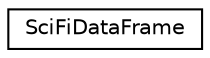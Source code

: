 digraph "Graphical Class Hierarchy"
{
 // LATEX_PDF_SIZE
  edge [fontname="Helvetica",fontsize="10",labelfontname="Helvetica",labelfontsize="10"];
  node [fontname="Helvetica",fontsize="10",shape=record];
  rankdir="LR";
  Node0 [label="SciFiDataFrame",height=0.2,width=0.4,color="black", fillcolor="white", style="filled",URL="$structSciFiDataFrame.html",tooltip=" "];
}
